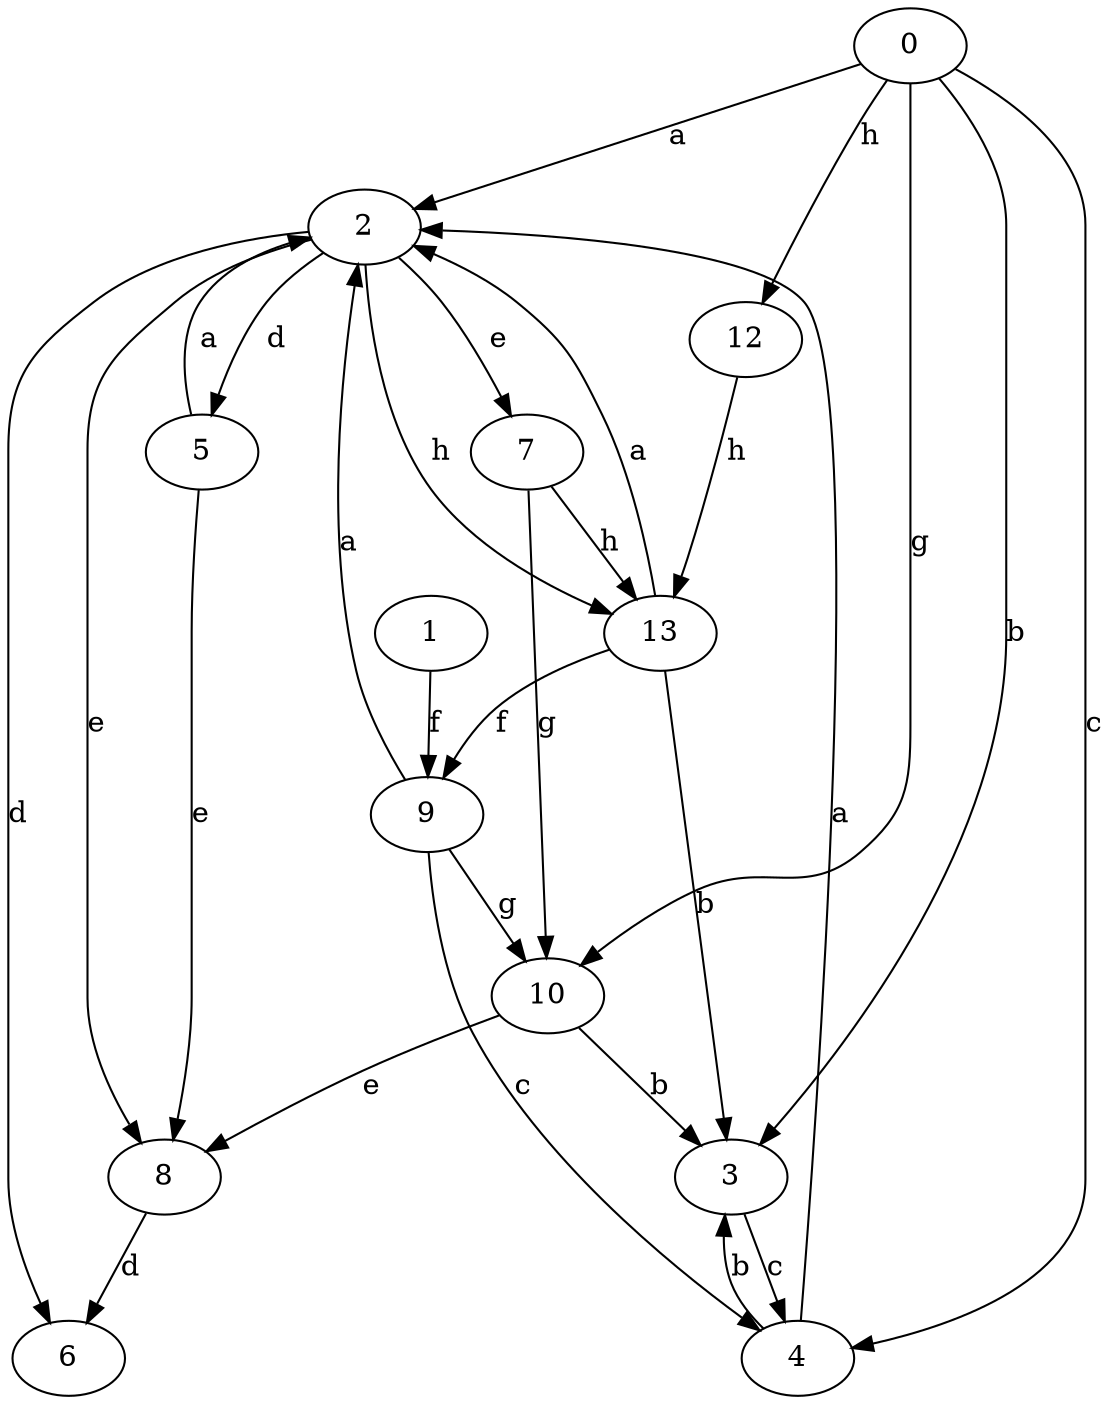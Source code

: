 strict digraph  {
2;
3;
4;
5;
6;
7;
8;
9;
10;
0;
12;
1;
13;
2 -> 5  [label=d];
2 -> 6  [label=d];
2 -> 7  [label=e];
2 -> 8  [label=e];
2 -> 13  [label=h];
3 -> 4  [label=c];
4 -> 2  [label=a];
4 -> 3  [label=b];
5 -> 2  [label=a];
5 -> 8  [label=e];
7 -> 10  [label=g];
7 -> 13  [label=h];
8 -> 6  [label=d];
9 -> 2  [label=a];
9 -> 4  [label=c];
9 -> 10  [label=g];
10 -> 3  [label=b];
10 -> 8  [label=e];
0 -> 2  [label=a];
0 -> 3  [label=b];
0 -> 4  [label=c];
0 -> 10  [label=g];
0 -> 12  [label=h];
12 -> 13  [label=h];
1 -> 9  [label=f];
13 -> 2  [label=a];
13 -> 3  [label=b];
13 -> 9  [label=f];
}
